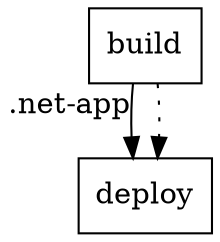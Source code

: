 digraph {
	build [shape=rect]
	deploy [shape=rect]
	build -> deploy [decorate=false xlabel=".net-app"]
	build -> deploy [style=dotted xlabel=""]
}

